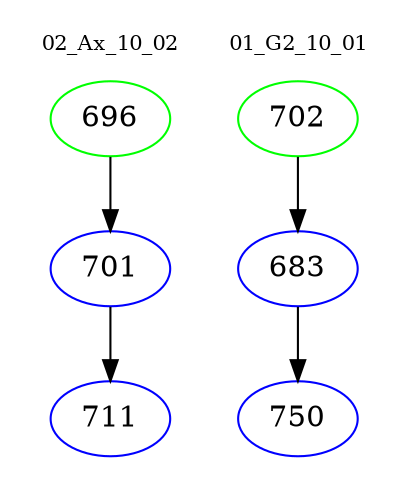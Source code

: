digraph{
subgraph cluster_0 {
color = white
label = "02_Ax_10_02";
fontsize=10;
T0_696 [label="696", color="green"]
T0_696 -> T0_701 [color="black"]
T0_701 [label="701", color="blue"]
T0_701 -> T0_711 [color="black"]
T0_711 [label="711", color="blue"]
}
subgraph cluster_1 {
color = white
label = "01_G2_10_01";
fontsize=10;
T1_702 [label="702", color="green"]
T1_702 -> T1_683 [color="black"]
T1_683 [label="683", color="blue"]
T1_683 -> T1_750 [color="black"]
T1_750 [label="750", color="blue"]
}
}
